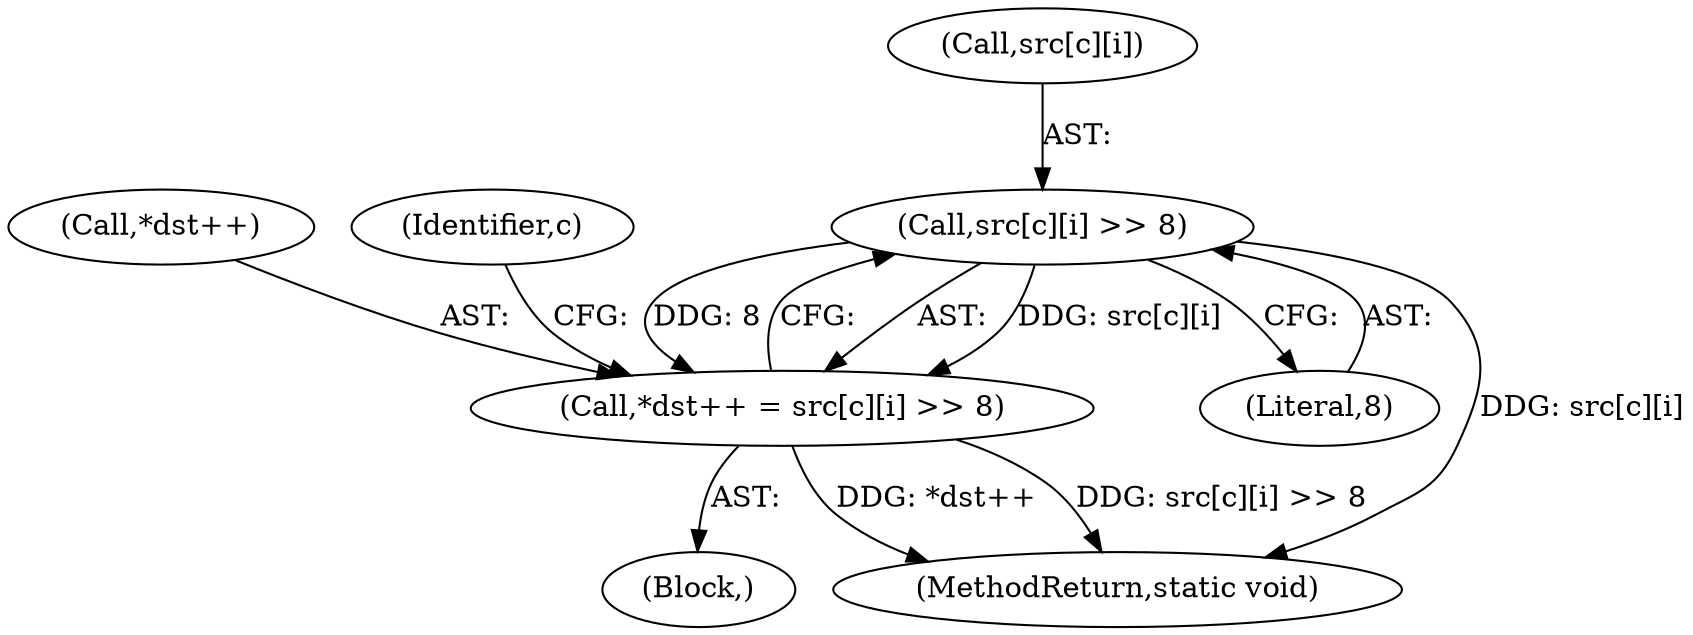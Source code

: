 digraph "0_Android_acc192347665943ca674acf117e4f74a88436922_4@array" {
"1000132" [label="(Call,src[c][i] >> 8)"];
"1000128" [label="(Call,*dst++ = src[c][i] >> 8)"];
"1000138" [label="(Literal,8)"];
"1000132" [label="(Call,src[c][i] >> 8)"];
"1000139" [label="(MethodReturn,static void)"];
"1000133" [label="(Call,src[c][i])"];
"1000127" [label="(Block,)"];
"1000129" [label="(Call,*dst++)"];
"1000128" [label="(Call,*dst++ = src[c][i] >> 8)"];
"1000126" [label="(Identifier,c)"];
"1000132" -> "1000128"  [label="AST: "];
"1000132" -> "1000138"  [label="CFG: "];
"1000133" -> "1000132"  [label="AST: "];
"1000138" -> "1000132"  [label="AST: "];
"1000128" -> "1000132"  [label="CFG: "];
"1000132" -> "1000139"  [label="DDG: src[c][i]"];
"1000132" -> "1000128"  [label="DDG: src[c][i]"];
"1000132" -> "1000128"  [label="DDG: 8"];
"1000128" -> "1000127"  [label="AST: "];
"1000129" -> "1000128"  [label="AST: "];
"1000126" -> "1000128"  [label="CFG: "];
"1000128" -> "1000139"  [label="DDG: src[c][i] >> 8"];
"1000128" -> "1000139"  [label="DDG: *dst++"];
}
